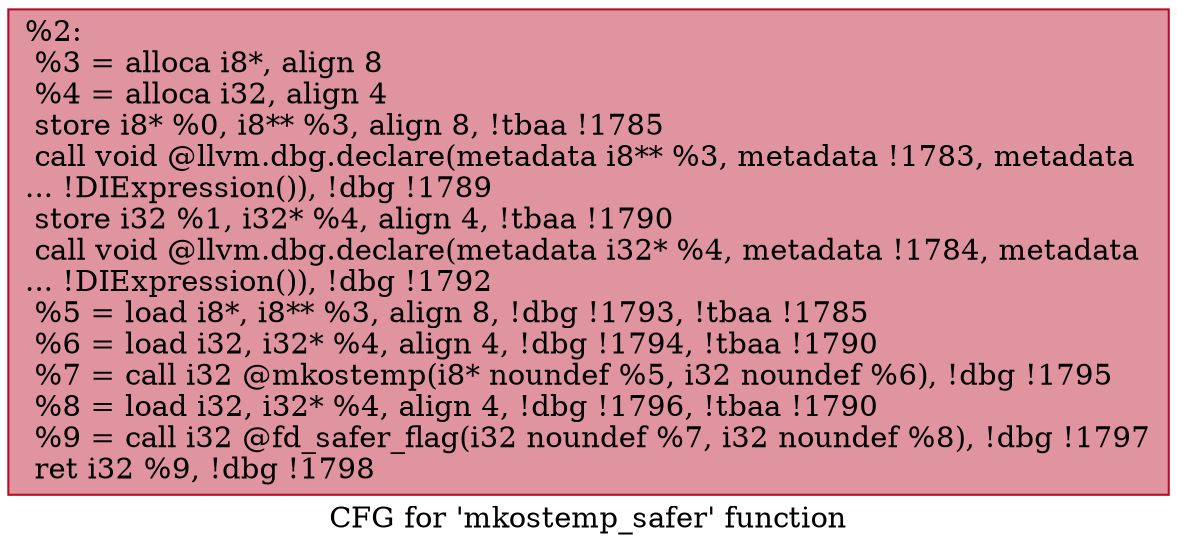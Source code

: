 digraph "CFG for 'mkostemp_safer' function" {
	label="CFG for 'mkostemp_safer' function";

	Node0x26b0ab0 [shape=record,color="#b70d28ff", style=filled, fillcolor="#b70d2870",label="{%2:\l  %3 = alloca i8*, align 8\l  %4 = alloca i32, align 4\l  store i8* %0, i8** %3, align 8, !tbaa !1785\l  call void @llvm.dbg.declare(metadata i8** %3, metadata !1783, metadata\l... !DIExpression()), !dbg !1789\l  store i32 %1, i32* %4, align 4, !tbaa !1790\l  call void @llvm.dbg.declare(metadata i32* %4, metadata !1784, metadata\l... !DIExpression()), !dbg !1792\l  %5 = load i8*, i8** %3, align 8, !dbg !1793, !tbaa !1785\l  %6 = load i32, i32* %4, align 4, !dbg !1794, !tbaa !1790\l  %7 = call i32 @mkostemp(i8* noundef %5, i32 noundef %6), !dbg !1795\l  %8 = load i32, i32* %4, align 4, !dbg !1796, !tbaa !1790\l  %9 = call i32 @fd_safer_flag(i32 noundef %7, i32 noundef %8), !dbg !1797\l  ret i32 %9, !dbg !1798\l}"];
}
